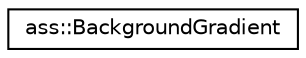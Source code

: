 digraph "Graphical Class Hierarchy"
{
 // LATEX_PDF_SIZE
  edge [fontname="Helvetica",fontsize="10",labelfontname="Helvetica",labelfontsize="10"];
  node [fontname="Helvetica",fontsize="10",shape=record];
  rankdir="LR";
  Node0 [label="ass::BackgroundGradient",height=0.2,width=0.4,color="black", fillcolor="white", style="filled",URL="$structass_1_1BackgroundGradient.html",tooltip="Represents gradient background."];
}
